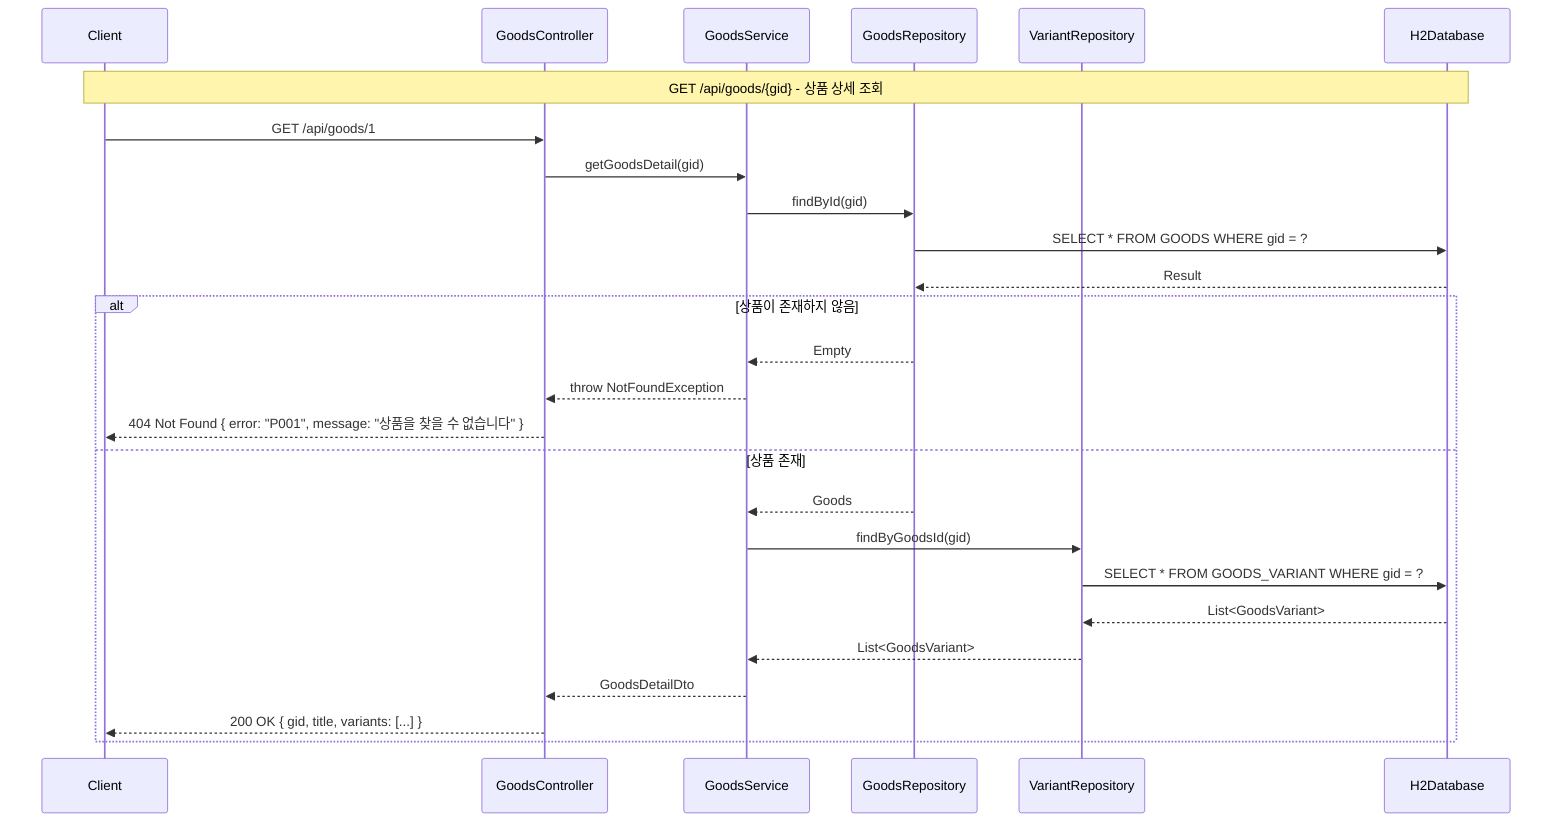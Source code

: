 sequenceDiagram
    participant Client
    participant GoodsController
    participant GoodsService
    participant GoodsRepository
    participant VariantRepository
    participant H2Database

    Note over Client,H2Database: GET /api/goods/{gid} - 상품 상세 조회

    Client->>GoodsController: GET /api/goods/1
    GoodsController->>GoodsService: getGoodsDetail(gid)
    GoodsService->>GoodsRepository: findById(gid)
    GoodsRepository->>H2Database: SELECT * FROM GOODS WHERE gid = ?
    H2Database-->>GoodsRepository: Result

    alt 상품이 존재하지 않음
        GoodsRepository-->>GoodsService: Empty
        GoodsService-->>GoodsController: throw NotFoundException
        GoodsController-->>Client: 404 Not Found { error: "P001", message: "상품을 찾을 수 없습니다" }
    else 상품 존재
        GoodsRepository-->>GoodsService: Goods
        GoodsService->>VariantRepository: findByGoodsId(gid)
        VariantRepository->>H2Database: SELECT * FROM GOODS_VARIANT WHERE gid = ?
        H2Database-->>VariantRepository: List<GoodsVariant>
        VariantRepository-->>GoodsService: List<GoodsVariant>
        GoodsService-->>GoodsController: GoodsDetailDto
        GoodsController-->>Client: 200 OK { gid, title, variants: [...] }
    end